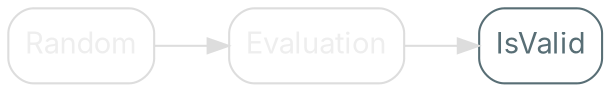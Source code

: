 digraph {
    bgcolor=transparent
    rankdir=LR

    // Default theme: enabled
    node[shape="rectangle" style="rounded,filled" color="#586E75" fillcolor="#ffffff" fontcolor="#586E75" fontname="Inter,Arial"]
    edge[color="#586E75" fontcolor="#000000" fontname="Inter,Arial" fontsize=11]

    Input[label="Random" color="#dddddd" fontcolor="#eeeeee"]
    Evaluation[color="#dddddd" fontcolor="#eeeeee"]
    Analysis[label="IsValid"]

    Input -> Evaluation[color="#dddddd"]
    Evaluation -> Analysis[color="#dddddd"]
}
